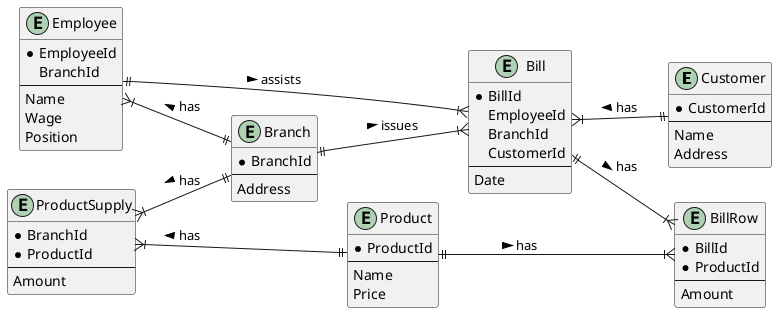 @startuml
left to right direction

Entity Customer {
    * CustomerId
    --
    Name
    Address
}
Entity Employee {
    * EmployeeId
    BranchId
    --
    Name
    Wage
    Position
}
Entity Branch {
    * BranchId
    --
    Address
}
Entity Product {
    * ProductId
    --
    Name
    Price
}
Entity ProductSupply {
    * BranchId
    * ProductId
    --
    Amount
}
Entity Bill {
    * BillId
    EmployeeId
    BranchId
    CustomerId
    --
    Date
}
Entity BillRow {
    * BillId
    * ProductId
    --
    Amount
}

Employee ||--|{ Bill :> assists
ProductSupply }|--|| Branch :< has
Employee }|--|| Branch :< has
Branch ||--|{ Bill :> issues
Bill }|--|| Customer :< has
Product ||--|{ BillRow :> has
Bill ||--|{ BillRow :> has
ProductSupply }|--|| Product :< has

@enduml
